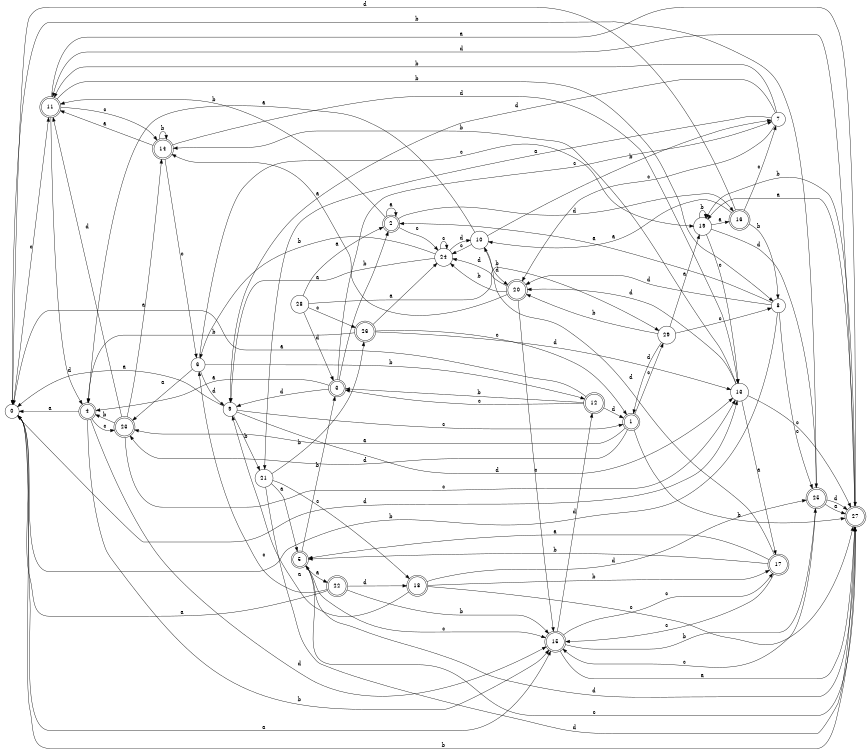 digraph n24_2 {
__start0 [label="" shape="none"];

rankdir=LR;
size="8,5";

s0 [style="filled", color="black", fillcolor="white" shape="circle", label="0"];
s1 [style="rounded,filled", color="black", fillcolor="white" shape="doublecircle", label="1"];
s2 [style="rounded,filled", color="black", fillcolor="white" shape="doublecircle", label="2"];
s3 [style="rounded,filled", color="black", fillcolor="white" shape="doublecircle", label="3"];
s4 [style="rounded,filled", color="black", fillcolor="white" shape="doublecircle", label="4"];
s5 [style="rounded,filled", color="black", fillcolor="white" shape="doublecircle", label="5"];
s6 [style="filled", color="black", fillcolor="white" shape="circle", label="6"];
s7 [style="filled", color="black", fillcolor="white" shape="circle", label="7"];
s8 [style="filled", color="black", fillcolor="white" shape="circle", label="8"];
s9 [style="filled", color="black", fillcolor="white" shape="circle", label="9"];
s10 [style="filled", color="black", fillcolor="white" shape="circle", label="10"];
s11 [style="rounded,filled", color="black", fillcolor="white" shape="doublecircle", label="11"];
s12 [style="rounded,filled", color="black", fillcolor="white" shape="doublecircle", label="12"];
s13 [style="filled", color="black", fillcolor="white" shape="circle", label="13"];
s14 [style="rounded,filled", color="black", fillcolor="white" shape="doublecircle", label="14"];
s15 [style="rounded,filled", color="black", fillcolor="white" shape="doublecircle", label="15"];
s16 [style="rounded,filled", color="black", fillcolor="white" shape="doublecircle", label="16"];
s17 [style="rounded,filled", color="black", fillcolor="white" shape="doublecircle", label="17"];
s18 [style="rounded,filled", color="black", fillcolor="white" shape="doublecircle", label="18"];
s19 [style="filled", color="black", fillcolor="white" shape="circle", label="19"];
s20 [style="rounded,filled", color="black", fillcolor="white" shape="doublecircle", label="20"];
s21 [style="filled", color="black", fillcolor="white" shape="circle", label="21"];
s22 [style="rounded,filled", color="black", fillcolor="white" shape="doublecircle", label="22"];
s23 [style="rounded,filled", color="black", fillcolor="white" shape="doublecircle", label="23"];
s24 [style="filled", color="black", fillcolor="white" shape="circle", label="24"];
s25 [style="rounded,filled", color="black", fillcolor="white" shape="doublecircle", label="25"];
s26 [style="rounded,filled", color="black", fillcolor="white" shape="doublecircle", label="26"];
s27 [style="rounded,filled", color="black", fillcolor="white" shape="doublecircle", label="27"];
s28 [style="filled", color="black", fillcolor="white" shape="circle", label="28"];
s29 [style="filled", color="black", fillcolor="white" shape="circle", label="29"];
s0 -> s15 [label="a"];
s0 -> s27 [label="b"];
s0 -> s11 [label="c"];
s0 -> s13 [label="d"];
s1 -> s23 [label="a"];
s1 -> s27 [label="b"];
s1 -> s29 [label="c"];
s1 -> s23 [label="d"];
s2 -> s2 [label="a"];
s2 -> s11 [label="b"];
s2 -> s24 [label="c"];
s2 -> s16 [label="d"];
s3 -> s4 [label="a"];
s3 -> s2 [label="b"];
s3 -> s7 [label="c"];
s3 -> s9 [label="d"];
s4 -> s0 [label="a"];
s4 -> s15 [label="b"];
s4 -> s23 [label="c"];
s4 -> s15 [label="d"];
s5 -> s22 [label="a"];
s5 -> s3 [label="b"];
s5 -> s15 [label="c"];
s5 -> s27 [label="d"];
s6 -> s23 [label="a"];
s6 -> s12 [label="b"];
s6 -> s19 [label="c"];
s6 -> s9 [label="d"];
s7 -> s21 [label="a"];
s7 -> s11 [label="b"];
s7 -> s20 [label="c"];
s7 -> s9 [label="d"];
s8 -> s2 [label="a"];
s8 -> s0 [label="b"];
s8 -> s25 [label="c"];
s8 -> s20 [label="d"];
s9 -> s0 [label="a"];
s9 -> s21 [label="b"];
s9 -> s1 [label="c"];
s9 -> s13 [label="d"];
s10 -> s4 [label="a"];
s10 -> s7 [label="b"];
s10 -> s24 [label="c"];
s10 -> s20 [label="d"];
s11 -> s27 [label="a"];
s11 -> s8 [label="b"];
s11 -> s14 [label="c"];
s11 -> s4 [label="d"];
s12 -> s0 [label="a"];
s12 -> s3 [label="b"];
s12 -> s3 [label="c"];
s12 -> s1 [label="d"];
s13 -> s17 [label="a"];
s13 -> s14 [label="b"];
s13 -> s27 [label="c"];
s13 -> s20 [label="d"];
s14 -> s11 [label="a"];
s14 -> s14 [label="b"];
s14 -> s6 [label="c"];
s14 -> s13 [label="d"];
s15 -> s27 [label="a"];
s15 -> s25 [label="b"];
s15 -> s17 [label="c"];
s15 -> s12 [label="d"];
s16 -> s10 [label="a"];
s16 -> s8 [label="b"];
s16 -> s7 [label="c"];
s16 -> s0 [label="d"];
s17 -> s5 [label="a"];
s17 -> s5 [label="b"];
s17 -> s15 [label="c"];
s17 -> s10 [label="d"];
s18 -> s9 [label="a"];
s18 -> s17 [label="b"];
s18 -> s27 [label="c"];
s18 -> s25 [label="d"];
s19 -> s16 [label="a"];
s19 -> s19 [label="b"];
s19 -> s13 [label="c"];
s19 -> s25 [label="d"];
s20 -> s14 [label="a"];
s20 -> s24 [label="b"];
s20 -> s15 [label="c"];
s20 -> s24 [label="d"];
s21 -> s5 [label="a"];
s21 -> s26 [label="b"];
s21 -> s18 [label="c"];
s21 -> s27 [label="d"];
s22 -> s0 [label="a"];
s22 -> s15 [label="b"];
s22 -> s6 [label="c"];
s22 -> s18 [label="d"];
s23 -> s14 [label="a"];
s23 -> s4 [label="b"];
s23 -> s13 [label="c"];
s23 -> s11 [label="d"];
s24 -> s9 [label="a"];
s24 -> s6 [label="b"];
s24 -> s24 [label="c"];
s24 -> s10 [label="d"];
s25 -> s27 [label="a"];
s25 -> s0 [label="b"];
s25 -> s15 [label="c"];
s25 -> s27 [label="d"];
s26 -> s24 [label="a"];
s26 -> s4 [label="b"];
s26 -> s1 [label="c"];
s26 -> s13 [label="d"];
s27 -> s19 [label="a"];
s27 -> s19 [label="b"];
s27 -> s5 [label="c"];
s27 -> s11 [label="d"];
s28 -> s2 [label="a"];
s28 -> s29 [label="b"];
s28 -> s26 [label="c"];
s28 -> s3 [label="d"];
s29 -> s19 [label="a"];
s29 -> s20 [label="b"];
s29 -> s8 [label="c"];
s29 -> s1 [label="d"];

}